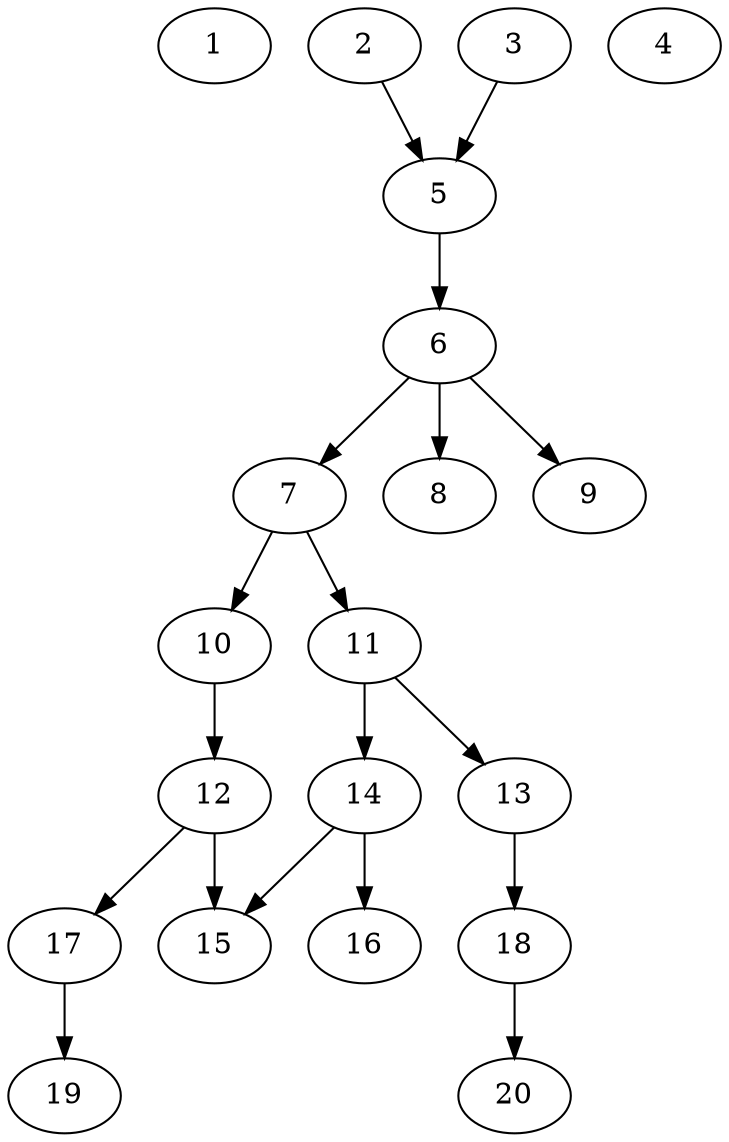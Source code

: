 // DAG automatically generated by daggen at Sat Jul 27 15:35:20 2019
// ./daggen --dot -n 20 --ccr 0.5 --fat 0.4 --regular 0.5 --density 0.5 --mindata 5242880 --maxdata 52428800 
digraph G {
  1 [size="74260480", alpha="0.08", expect_size="37130240"] 
  2 [size="101343232", alpha="0.01", expect_size="50671616"] 
  2 -> 5 [size ="50671616"]
  3 [size="91260928", alpha="0.05", expect_size="45630464"] 
  3 -> 5 [size ="45630464"]
  4 [size="102127616", alpha="0.18", expect_size="51063808"] 
  5 [size="60911616", alpha="0.03", expect_size="30455808"] 
  5 -> 6 [size ="30455808"]
  6 [size="48148480", alpha="0.06", expect_size="24074240"] 
  6 -> 7 [size ="24074240"]
  6 -> 8 [size ="24074240"]
  6 -> 9 [size ="24074240"]
  7 [size="92835840", alpha="0.04", expect_size="46417920"] 
  7 -> 10 [size ="46417920"]
  7 -> 11 [size ="46417920"]
  8 [size="70428672", alpha="0.04", expect_size="35214336"] 
  9 [size="73715712", alpha="0.18", expect_size="36857856"] 
  10 [size="14276608", alpha="0.16", expect_size="7138304"] 
  10 -> 12 [size ="7138304"]
  11 [size="67532800", alpha="0.18", expect_size="33766400"] 
  11 -> 13 [size ="33766400"]
  11 -> 14 [size ="33766400"]
  12 [size="10604544", alpha="0.12", expect_size="5302272"] 
  12 -> 15 [size ="5302272"]
  12 -> 17 [size ="5302272"]
  13 [size="16224256", alpha="0.12", expect_size="8112128"] 
  13 -> 18 [size ="8112128"]
  14 [size="39299072", alpha="0.06", expect_size="19649536"] 
  14 -> 15 [size ="19649536"]
  14 -> 16 [size ="19649536"]
  15 [size="30015488", alpha="0.09", expect_size="15007744"] 
  16 [size="42125312", alpha="0.09", expect_size="21062656"] 
  17 [size="71845888", alpha="0.02", expect_size="35922944"] 
  17 -> 19 [size ="35922944"]
  18 [size="91199488", alpha="0.15", expect_size="45599744"] 
  18 -> 20 [size ="45599744"]
  19 [size="15120384", alpha="0.12", expect_size="7560192"] 
  20 [size="101541888", alpha="0.02", expect_size="50770944"] 
}
